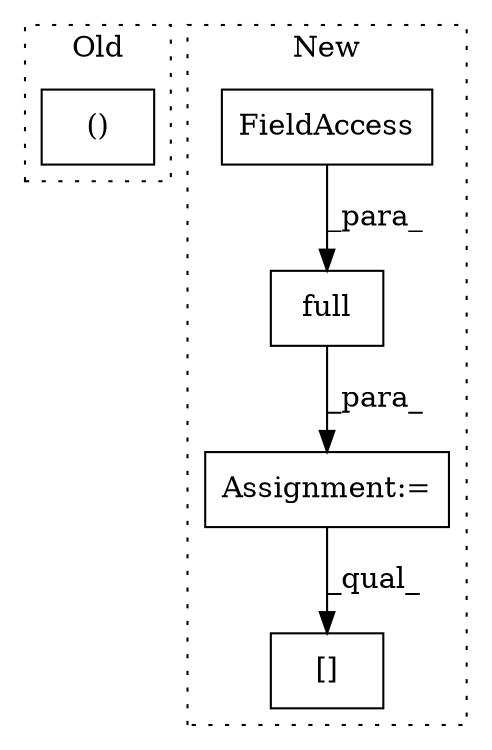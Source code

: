 digraph G {
subgraph cluster0 {
1 [label="()" a="106" s="1089" l="16" shape="box"];
label = "Old";
style="dotted";
}
subgraph cluster1 {
2 [label="full" a="32" s="774,805" l="5,1" shape="box"];
3 [label="Assignment:=" a="7" s="767" l="1" shape="box"];
4 [label="FieldAccess" a="22" s="779" l="16" shape="box"];
5 [label="[]" a="2" s="1030,1083" l="14,2" shape="box"];
label = "New";
style="dotted";
}
2 -> 3 [label="_para_"];
3 -> 5 [label="_qual_"];
4 -> 2 [label="_para_"];
}